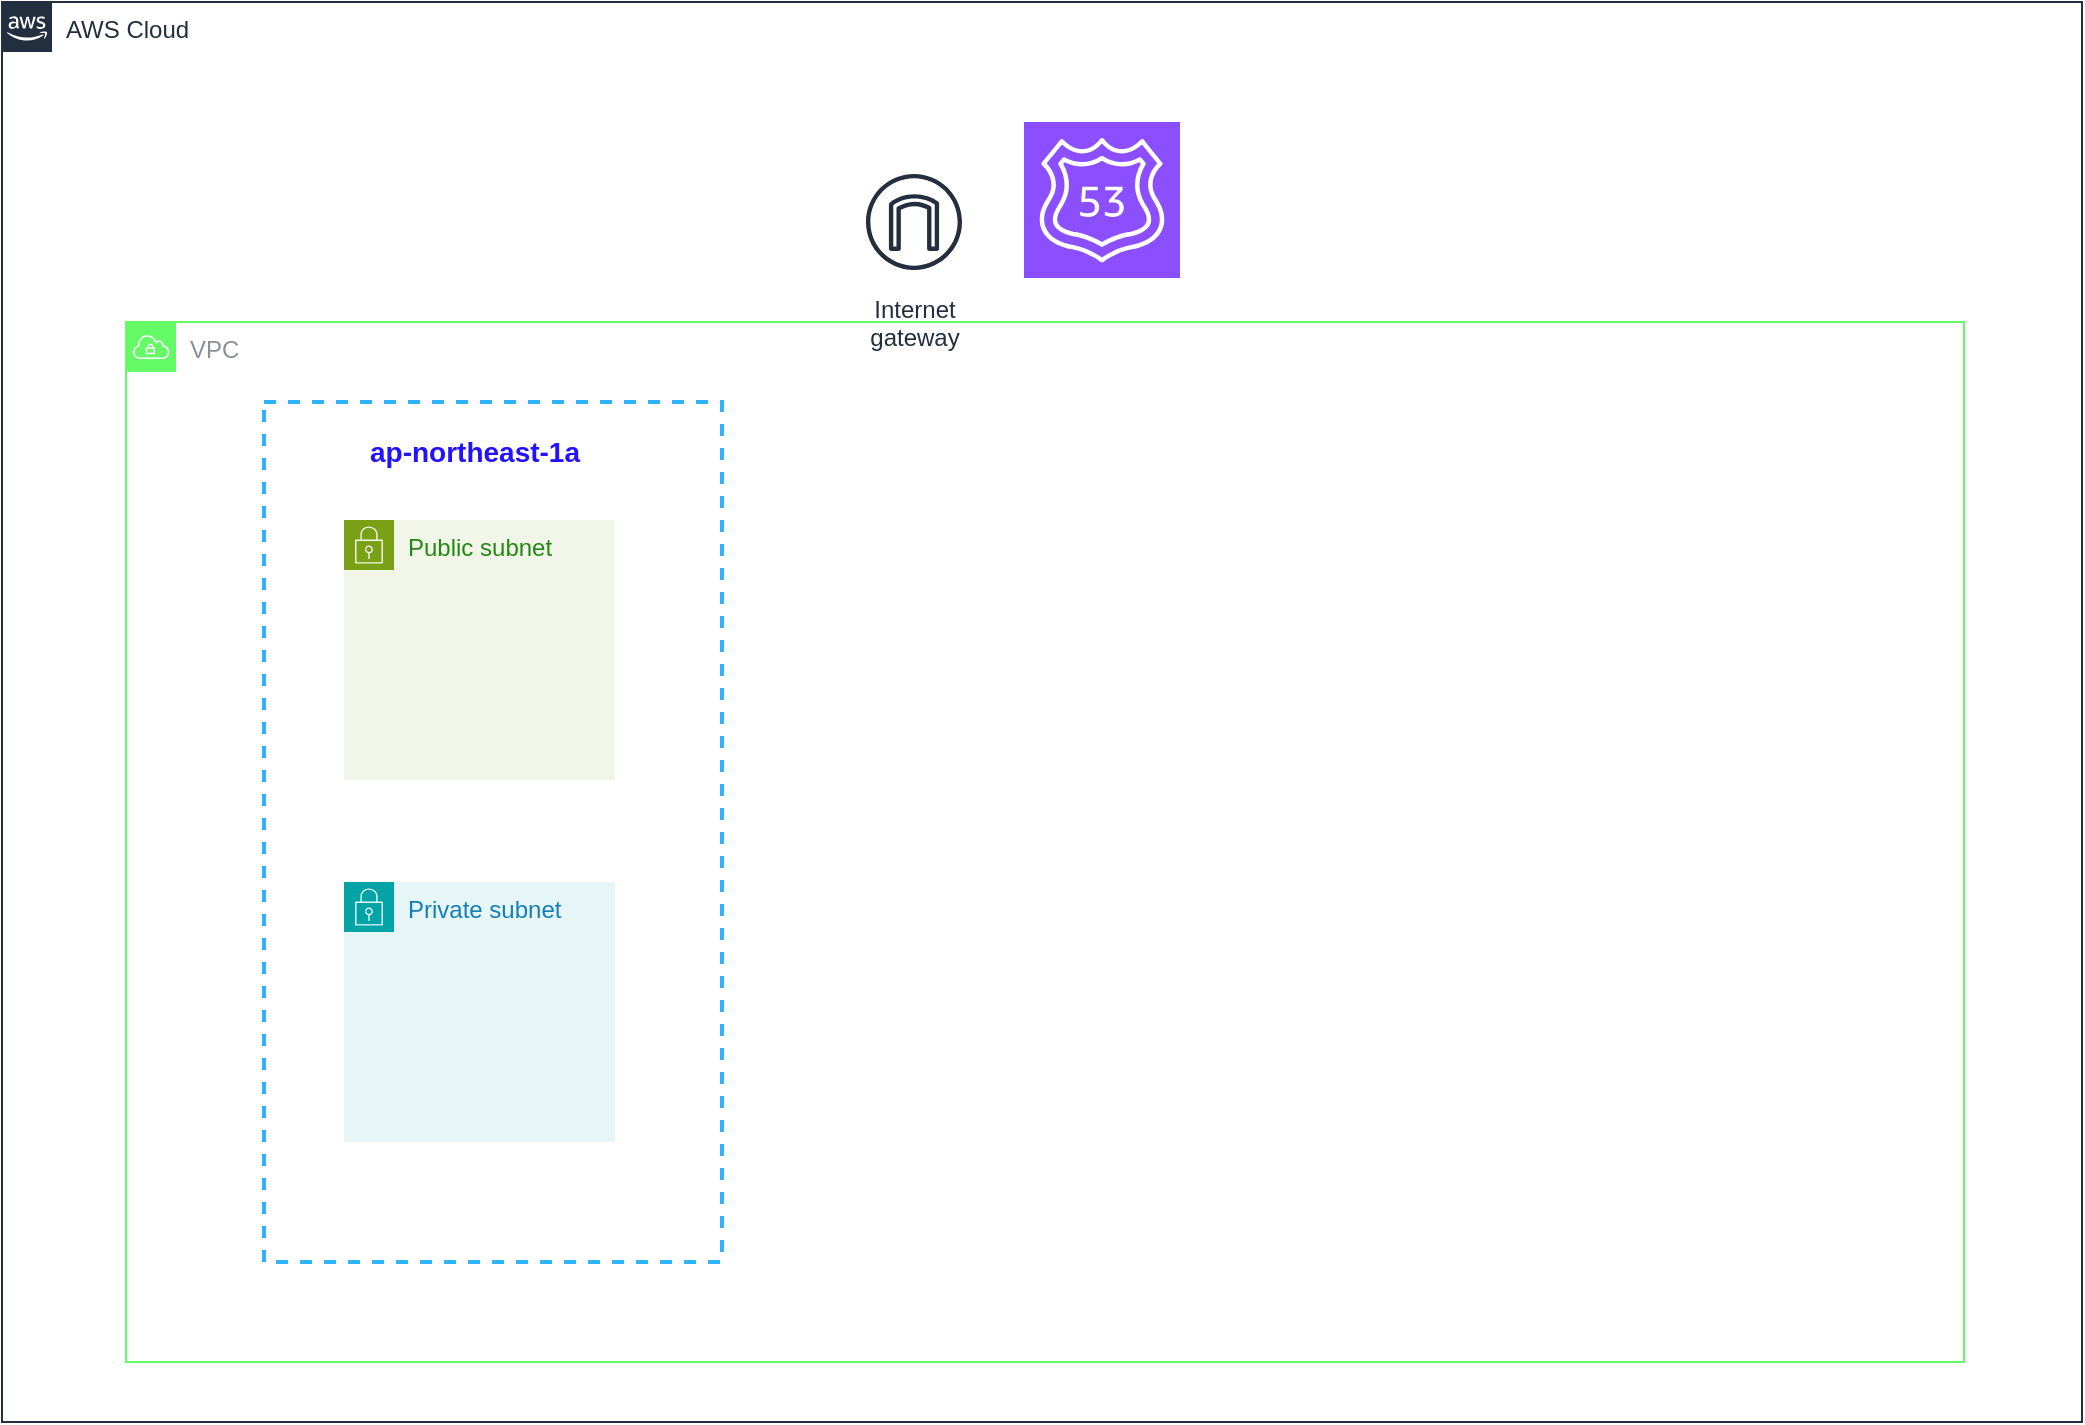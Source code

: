<mxfile version="24.4.6" type="github">
  <diagram id="Ht1M8jgEwFfnCIfOTk4-" name="Page-1">
    <mxGraphModel dx="1434" dy="780" grid="1" gridSize="10" guides="1" tooltips="1" connect="1" arrows="1" fold="1" page="1" pageScale="1" pageWidth="1169" pageHeight="827" math="0" shadow="0">
      <root>
        <mxCell id="0" />
        <mxCell id="1" parent="0" />
        <mxCell id="UEzPUAAOIrF-is8g5C7q-74" value="AWS Cloud" style="points=[[0,0],[0.25,0],[0.5,0],[0.75,0],[1,0],[1,0.25],[1,0.5],[1,0.75],[1,1],[0.75,1],[0.5,1],[0.25,1],[0,1],[0,0.75],[0,0.5],[0,0.25]];outlineConnect=0;gradientColor=none;html=1;whiteSpace=wrap;fontSize=12;fontStyle=0;shape=mxgraph.aws4.group;grIcon=mxgraph.aws4.group_aws_cloud_alt;strokeColor=#232F3E;fillColor=none;verticalAlign=top;align=left;spacingLeft=30;fontColor=#232F3E;dashed=0;labelBackgroundColor=#ffffff;container=1;pointerEvents=0;collapsible=0;recursiveResize=0;" parent="1" vertex="1">
          <mxGeometry x="129" y="90" width="1040" height="710" as="geometry" />
        </mxCell>
        <mxCell id="B8dhtAWKyEaFYcLBXjtr-6" value="" style="rounded=0;whiteSpace=wrap;html=1;labelBackgroundColor=none;dashed=1;container=1;pointerEvents=0;collapsible=0;recursiveResize=0;fillColor=none;strokeColor=#30B3FF;strokeWidth=2;shadow=0;fontStyle=1" parent="UEzPUAAOIrF-is8g5C7q-74" vertex="1">
          <mxGeometry x="131" y="200" width="229" height="430" as="geometry" />
        </mxCell>
        <mxCell id="B8dhtAWKyEaFYcLBXjtr-3" value="VPC" style="sketch=0;outlineConnect=0;gradientColor=none;html=1;whiteSpace=wrap;fontSize=12;fontStyle=0;shape=mxgraph.aws4.group;grIcon=mxgraph.aws4.group_vpc;strokeColor=#65fb67;fillColor=none;verticalAlign=top;align=left;spacingLeft=30;fontColor=#879196;dashed=0;" parent="B8dhtAWKyEaFYcLBXjtr-6" vertex="1">
          <mxGeometry x="-69" y="-40" width="919" height="520" as="geometry" />
        </mxCell>
        <mxCell id="B8dhtAWKyEaFYcLBXjtr-7" value="Public subnet" style="points=[[0,0],[0.25,0],[0.5,0],[0.75,0],[1,0],[1,0.25],[1,0.5],[1,0.75],[1,1],[0.75,1],[0.5,1],[0.25,1],[0,1],[0,0.75],[0,0.5],[0,0.25]];outlineConnect=0;gradientColor=none;html=1;whiteSpace=wrap;fontSize=12;fontStyle=0;container=1;pointerEvents=0;collapsible=0;recursiveResize=0;shape=mxgraph.aws4.group;grIcon=mxgraph.aws4.group_security_group;grStroke=0;strokeColor=#7AA116;fillColor=#F2F6E8;verticalAlign=top;align=left;spacingLeft=30;fontColor=#248814;dashed=0;" parent="B8dhtAWKyEaFYcLBXjtr-6" vertex="1">
          <mxGeometry x="40" y="59" width="135.5" height="130" as="geometry" />
        </mxCell>
        <mxCell id="B8dhtAWKyEaFYcLBXjtr-10" value="&lt;font size=&quot;1&quot; style=&quot;&quot; color=&quot;#2212ff&quot;&gt;&lt;b style=&quot;font-size: 14px;&quot;&gt;ap-northeast-1a&lt;/b&gt;&lt;/font&gt;" style="text;html=1;align=center;verticalAlign=middle;resizable=0;points=[];autosize=1;strokeColor=none;fillColor=none;" parent="B8dhtAWKyEaFYcLBXjtr-6" vertex="1">
          <mxGeometry x="40" y="10" width="130" height="30" as="geometry" />
        </mxCell>
        <mxCell id="B8dhtAWKyEaFYcLBXjtr-11" value="Private subnet" style="points=[[0,0],[0.25,0],[0.5,0],[0.75,0],[1,0],[1,0.25],[1,0.5],[1,0.75],[1,1],[0.75,1],[0.5,1],[0.25,1],[0,1],[0,0.75],[0,0.5],[0,0.25]];outlineConnect=0;gradientColor=none;html=1;whiteSpace=wrap;fontSize=12;fontStyle=0;container=1;pointerEvents=0;collapsible=0;recursiveResize=0;shape=mxgraph.aws4.group;grIcon=mxgraph.aws4.group_security_group;grStroke=0;strokeColor=#00A4A6;fillColor=#E6F6F7;verticalAlign=top;align=left;spacingLeft=30;fontColor=#147EBA;dashed=0;" parent="B8dhtAWKyEaFYcLBXjtr-6" vertex="1">
          <mxGeometry x="40" y="240" width="135.5" height="130" as="geometry" />
        </mxCell>
        <mxCell id="B8dhtAWKyEaFYcLBXjtr-12" value="Internet&#xa;gateway" style="sketch=0;outlineConnect=0;fontColor=#232F3E;gradientColor=none;strokeColor=#232F3E;fillColor=#ffffff;dashed=0;verticalLabelPosition=bottom;verticalAlign=top;align=center;html=1;fontSize=12;fontStyle=0;aspect=fixed;shape=mxgraph.aws4.resourceIcon;resIcon=mxgraph.aws4.internet_gateway;" parent="UEzPUAAOIrF-is8g5C7q-74" vertex="1">
          <mxGeometry x="426" y="80" width="60" height="60" as="geometry" />
        </mxCell>
        <mxCell id="ez7rtUc7u6XMyDAmfCM0-2" value="" style="sketch=0;points=[[0,0,0],[0.25,0,0],[0.5,0,0],[0.75,0,0],[1,0,0],[0,1,0],[0.25,1,0],[0.5,1,0],[0.75,1,0],[1,1,0],[0,0.25,0],[0,0.5,0],[0,0.75,0],[1,0.25,0],[1,0.5,0],[1,0.75,0]];outlineConnect=0;fontColor=#232F3E;fillColor=#8C4FFF;strokeColor=#ffffff;dashed=0;verticalLabelPosition=bottom;verticalAlign=top;align=center;html=1;fontSize=12;fontStyle=0;aspect=fixed;shape=mxgraph.aws4.resourceIcon;resIcon=mxgraph.aws4.route_53;" vertex="1" parent="UEzPUAAOIrF-is8g5C7q-74">
          <mxGeometry x="511" y="60" width="78" height="78" as="geometry" />
        </mxCell>
      </root>
    </mxGraphModel>
  </diagram>
</mxfile>
